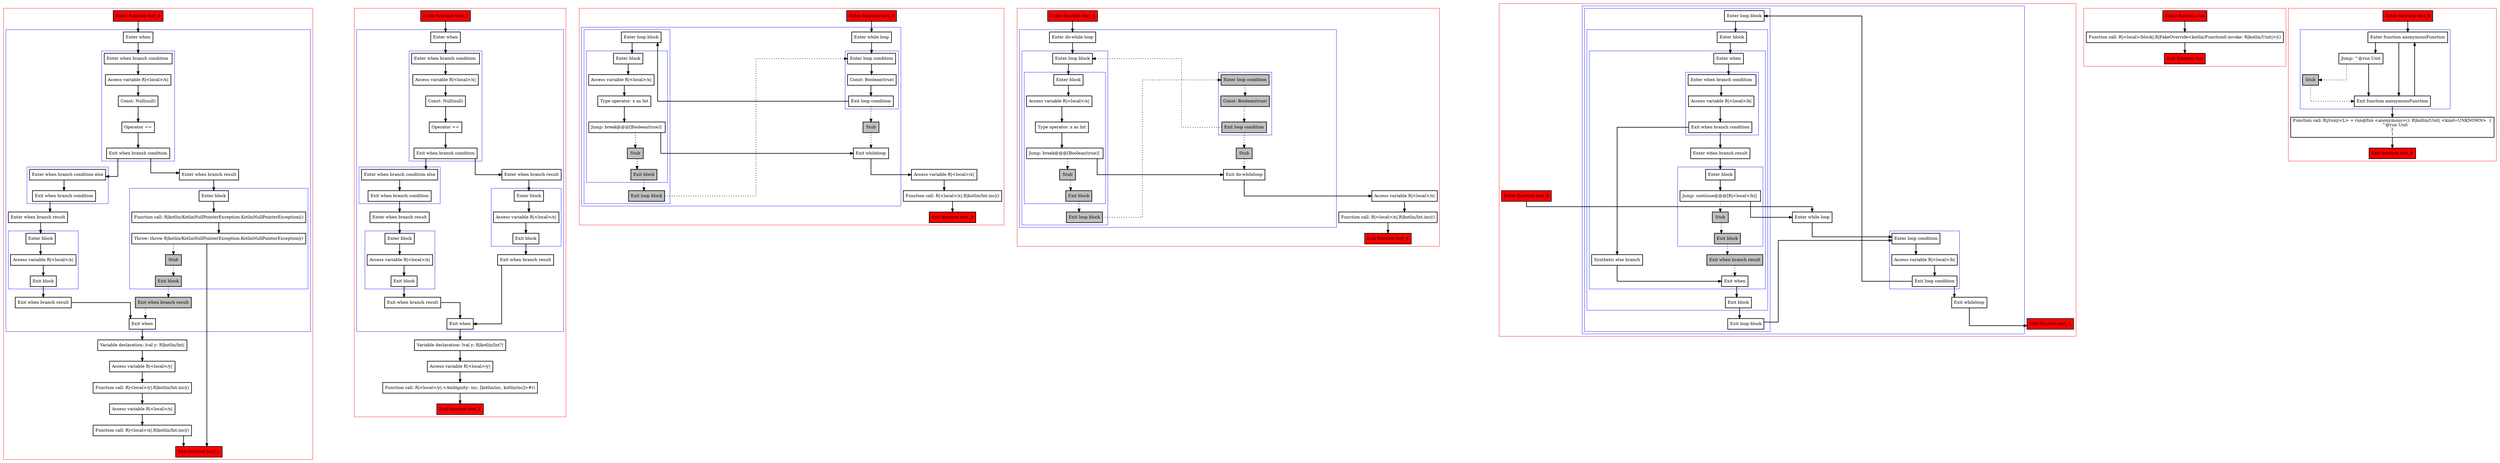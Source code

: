 digraph jumps_kt {
  graph [splines=ortho nodesep=3]
  node [shape=box penwidth=2]
  edge [penwidth=2]

  subgraph cluster_0 {
    color=red
    0 [label="Enter function test_1" style="filled" fillcolor=red];
    subgraph cluster_1 {
      color=blue
      1 [label="Enter when"];
      subgraph cluster_2 {
        color=blue
        2 [label="Enter when branch condition "];
        3 [label="Access variable R|<local>/x|"];
        4 [label="Const: Null(null)"];
        5 [label="Operator =="];
        6 [label="Exit when branch condition"];
      }
      subgraph cluster_3 {
        color=blue
        7 [label="Enter when branch condition else"];
        8 [label="Exit when branch condition"];
      }
      9 [label="Enter when branch result"];
      subgraph cluster_4 {
        color=blue
        10 [label="Enter block"];
        11 [label="Access variable R|<local>/x|"];
        12 [label="Exit block"];
      }
      13 [label="Exit when branch result"];
      14 [label="Enter when branch result"];
      subgraph cluster_5 {
        color=blue
        15 [label="Enter block"];
        16 [label="Function call: R|kotlin/KotlinNullPointerException.KotlinNullPointerException|()"];
        17 [label="Throw: throw R|kotlin/KotlinNullPointerException.KotlinNullPointerException|()"];
        18 [label="Stub" style="filled" fillcolor=gray];
        19 [label="Exit block" style="filled" fillcolor=gray];
      }
      20 [label="Exit when branch result" style="filled" fillcolor=gray];
      21 [label="Exit when"];
    }
    22 [label="Variable declaration: lval y: R|kotlin/Int|"];
    23 [label="Access variable R|<local>/y|"];
    24 [label="Function call: R|<local>/y|.R|kotlin/Int.inc|()"];
    25 [label="Access variable R|<local>/x|"];
    26 [label="Function call: R|<local>/x|.R|kotlin/Int.inc|()"];
    27 [label="Exit function test_1" style="filled" fillcolor=red];
  }

  0 -> {1};
  1 -> {2};
  2 -> {3};
  3 -> {4};
  4 -> {5};
  5 -> {6};
  6 -> {14 7};
  7 -> {8};
  8 -> {9};
  9 -> {10};
  10 -> {11};
  11 -> {12};
  12 -> {13};
  13 -> {21};
  14 -> {15};
  15 -> {16};
  16 -> {17};
  17 -> {27};
  17 -> {18} [style=dotted];
  18 -> {19} [style=dotted];
  19 -> {20} [style=dotted];
  20 -> {21} [style=dotted];
  21 -> {22};
  22 -> {23};
  23 -> {24};
  24 -> {25};
  25 -> {26};
  26 -> {27};

  subgraph cluster_6 {
    color=red
    28 [label="Enter function test_2" style="filled" fillcolor=red];
    subgraph cluster_7 {
      color=blue
      29 [label="Enter when"];
      subgraph cluster_8 {
        color=blue
        30 [label="Enter when branch condition "];
        31 [label="Access variable R|<local>/x|"];
        32 [label="Const: Null(null)"];
        33 [label="Operator =="];
        34 [label="Exit when branch condition"];
      }
      subgraph cluster_9 {
        color=blue
        35 [label="Enter when branch condition else"];
        36 [label="Exit when branch condition"];
      }
      37 [label="Enter when branch result"];
      subgraph cluster_10 {
        color=blue
        38 [label="Enter block"];
        39 [label="Access variable R|<local>/x|"];
        40 [label="Exit block"];
      }
      41 [label="Exit when branch result"];
      42 [label="Enter when branch result"];
      subgraph cluster_11 {
        color=blue
        43 [label="Enter block"];
        44 [label="Access variable R|<local>/x|"];
        45 [label="Exit block"];
      }
      46 [label="Exit when branch result"];
      47 [label="Exit when"];
    }
    48 [label="Variable declaration: lval y: R|kotlin/Int?|"];
    49 [label="Access variable R|<local>/y|"];
    50 [label="Function call: R|<local>/y|.<Ambiguity: inc, [kotlin/inc, kotlin/inc]>#()"];
    51 [label="Exit function test_2" style="filled" fillcolor=red];
  }

  28 -> {29};
  29 -> {30};
  30 -> {31};
  31 -> {32};
  32 -> {33};
  33 -> {34};
  34 -> {42 35};
  35 -> {36};
  36 -> {37};
  37 -> {38};
  38 -> {39};
  39 -> {40};
  40 -> {41};
  41 -> {47};
  42 -> {43};
  43 -> {44};
  44 -> {45};
  45 -> {46};
  46 -> {47};
  47 -> {48};
  48 -> {49};
  49 -> {50};
  50 -> {51};

  subgraph cluster_12 {
    color=red
    52 [label="Enter function test_3" style="filled" fillcolor=red];
    subgraph cluster_13 {
      color=blue
      53 [label="Enter while loop"];
      subgraph cluster_14 {
        color=blue
        54 [label="Enter loop condition"];
        55 [label="Const: Boolean(true)"];
        56 [label="Exit loop condition"];
      }
      subgraph cluster_15 {
        color=blue
        57 [label="Enter loop block"];
        subgraph cluster_16 {
          color=blue
          58 [label="Enter block"];
          59 [label="Access variable R|<local>/x|"];
          60 [label="Type operator: x as Int"];
          61 [label="Jump: break@@@[Boolean(true)] "];
          62 [label="Stub" style="filled" fillcolor=gray];
          63 [label="Exit block" style="filled" fillcolor=gray];
        }
        64 [label="Exit loop block" style="filled" fillcolor=gray];
      }
      65 [label="Stub" style="filled" fillcolor=gray];
      66 [label="Exit whileloop"];
    }
    67 [label="Access variable R|<local>/x|"];
    68 [label="Function call: R|<local>/x|.R|kotlin/Int.inc|()"];
    69 [label="Exit function test_3" style="filled" fillcolor=red];
  }

  52 -> {53};
  53 -> {54};
  54 -> {55};
  55 -> {56};
  56 -> {57};
  56 -> {65} [style=dotted];
  57 -> {58};
  58 -> {59};
  59 -> {60};
  60 -> {61};
  61 -> {66};
  61 -> {62} [style=dotted];
  62 -> {63} [style=dotted];
  63 -> {64} [style=dotted];
  64 -> {54} [style=dotted];
  65 -> {66} [style=dotted];
  66 -> {67};
  67 -> {68};
  68 -> {69};

  subgraph cluster_17 {
    color=red
    70 [label="Enter function test_4" style="filled" fillcolor=red];
    subgraph cluster_18 {
      color=blue
      71 [label="Enter do-while loop"];
      subgraph cluster_19 {
        color=blue
        72 [label="Enter loop block"];
        subgraph cluster_20 {
          color=blue
          73 [label="Enter block"];
          74 [label="Access variable R|<local>/x|"];
          75 [label="Type operator: x as Int"];
          76 [label="Jump: break@@@[Boolean(true)] "];
          77 [label="Stub" style="filled" fillcolor=gray];
          78 [label="Exit block" style="filled" fillcolor=gray];
        }
        79 [label="Exit loop block" style="filled" fillcolor=gray];
      }
      subgraph cluster_21 {
        color=blue
        80 [label="Enter loop condition" style="filled" fillcolor=gray];
        81 [label="Const: Boolean(true)" style="filled" fillcolor=gray];
        82 [label="Exit loop condition" style="filled" fillcolor=gray];
      }
      83 [label="Stub" style="filled" fillcolor=gray];
      84 [label="Exit do-whileloop"];
    }
    85 [label="Access variable R|<local>/x|"];
    86 [label="Function call: R|<local>/x|.R|kotlin/Int.inc|()"];
    87 [label="Exit function test_4" style="filled" fillcolor=red];
  }

  70 -> {71};
  71 -> {72};
  72 -> {73};
  73 -> {74};
  74 -> {75};
  75 -> {76};
  76 -> {84};
  76 -> {77} [style=dotted];
  77 -> {78} [style=dotted];
  78 -> {79} [style=dotted];
  79 -> {80} [style=dotted];
  80 -> {81} [style=dotted];
  81 -> {82} [style=dotted];
  82 -> {72 83} [style=dotted];
  83 -> {84} [style=dotted];
  84 -> {85};
  85 -> {86};
  86 -> {87};

  subgraph cluster_22 {
    color=red
    88 [label="Enter function test_5" style="filled" fillcolor=red];
    subgraph cluster_23 {
      color=blue
      89 [label="Enter while loop"];
      subgraph cluster_24 {
        color=blue
        90 [label="Enter loop condition"];
        91 [label="Access variable R|<local>/b|"];
        92 [label="Exit loop condition"];
      }
      subgraph cluster_25 {
        color=blue
        93 [label="Enter loop block"];
        subgraph cluster_26 {
          color=blue
          94 [label="Enter block"];
          subgraph cluster_27 {
            color=blue
            95 [label="Enter when"];
            subgraph cluster_28 {
              color=blue
              96 [label="Enter when branch condition "];
              97 [label="Access variable R|<local>/b|"];
              98 [label="Exit when branch condition"];
            }
            99 [label="Synthetic else branch"];
            100 [label="Enter when branch result"];
            subgraph cluster_29 {
              color=blue
              101 [label="Enter block"];
              102 [label="Jump: continue@@@[R|<local>/b|] "];
              103 [label="Stub" style="filled" fillcolor=gray];
              104 [label="Exit block" style="filled" fillcolor=gray];
            }
            105 [label="Exit when branch result" style="filled" fillcolor=gray];
            106 [label="Exit when"];
          }
          107 [label="Exit block"];
        }
        108 [label="Exit loop block"];
      }
      109 [label="Exit whileloop"];
    }
    110 [label="Exit function test_5" style="filled" fillcolor=red];
  }

  88 -> {89};
  89 -> {90};
  90 -> {91};
  91 -> {92};
  92 -> {109 93};
  93 -> {94};
  94 -> {95};
  95 -> {96};
  96 -> {97};
  97 -> {98};
  98 -> {100 99};
  99 -> {106};
  100 -> {101};
  101 -> {102};
  102 -> {89};
  102 -> {103} [style=dotted];
  103 -> {104} [style=dotted];
  104 -> {105} [style=dotted];
  105 -> {106} [style=dotted];
  106 -> {107};
  107 -> {108};
  108 -> {90};
  109 -> {110};

  subgraph cluster_30 {
    color=red
    111 [label="Enter function run" style="filled" fillcolor=red];
    112 [label="Function call: R|<local>/block|.R|FakeOverride<kotlin/Function0.invoke: R|kotlin/Unit|>|()"];
    113 [label="Exit function run" style="filled" fillcolor=red];
  }

  111 -> {112};
  112 -> {113};

  subgraph cluster_31 {
    color=red
    114 [label="Enter function test_6" style="filled" fillcolor=red];
    subgraph cluster_32 {
      color=blue
      115 [label="Enter function anonymousFunction"];
      116 [label="Jump: ^@run Unit"];
      117 [label="Stub" style="filled" fillcolor=gray];
      118 [label="Exit function anonymousFunction"];
    }
    119 [label="Function call: R|/run|(<L> = run@fun <anonymous>(): R|kotlin/Unit| <kind=UNKNOWN>  {
    ^@run Unit
}
)"];
    120 [label="Exit function test_6" style="filled" fillcolor=red];
  }

  114 -> {115};
  115 -> {118 116};
  116 -> {118};
  116 -> {117} [style=dotted];
  117 -> {118} [style=dotted];
  118 -> {115 119};
  119 -> {120};

}
